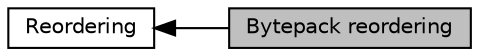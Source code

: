 digraph "Bytepack reordering"
{
  edge [fontname="Helvetica",fontsize="10",labelfontname="Helvetica",labelfontsize="10"];
  node [fontname="Helvetica",fontsize="10",shape=box];
  rankdir=LR;
  Node2 [label="Reordering",height=0.2,width=0.4,color="black", fillcolor="white", style="filled",URL="$group__xrif__reorder.html",tooltip=" "];
  Node1 [label="Bytepack reordering",height=0.2,width=0.4,color="black", fillcolor="grey75", style="filled", fontcolor="black",tooltip=" "];
  Node2->Node1 [shape=plaintext, dir="back", style="solid"];
}
